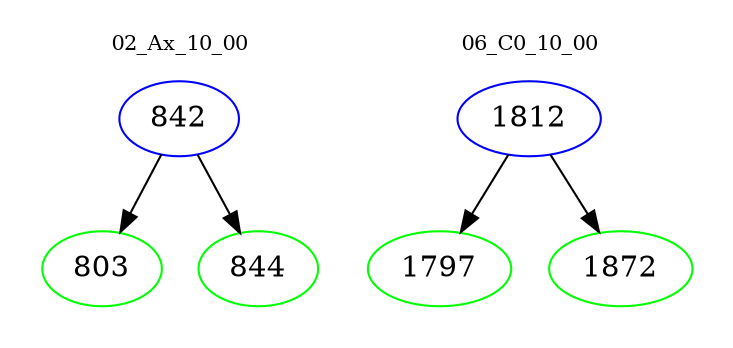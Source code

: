 digraph{
subgraph cluster_0 {
color = white
label = "02_Ax_10_00";
fontsize=10;
T0_842 [label="842", color="blue"]
T0_842 -> T0_803 [color="black"]
T0_803 [label="803", color="green"]
T0_842 -> T0_844 [color="black"]
T0_844 [label="844", color="green"]
}
subgraph cluster_1 {
color = white
label = "06_C0_10_00";
fontsize=10;
T1_1812 [label="1812", color="blue"]
T1_1812 -> T1_1797 [color="black"]
T1_1797 [label="1797", color="green"]
T1_1812 -> T1_1872 [color="black"]
T1_1872 [label="1872", color="green"]
}
}
